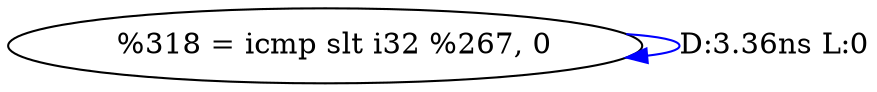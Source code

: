 digraph {
Node0x3350f30[label="  %318 = icmp slt i32 %267, 0"];
Node0x3350f30 -> Node0x3350f30[label="D:3.36ns L:0",color=blue];
}
